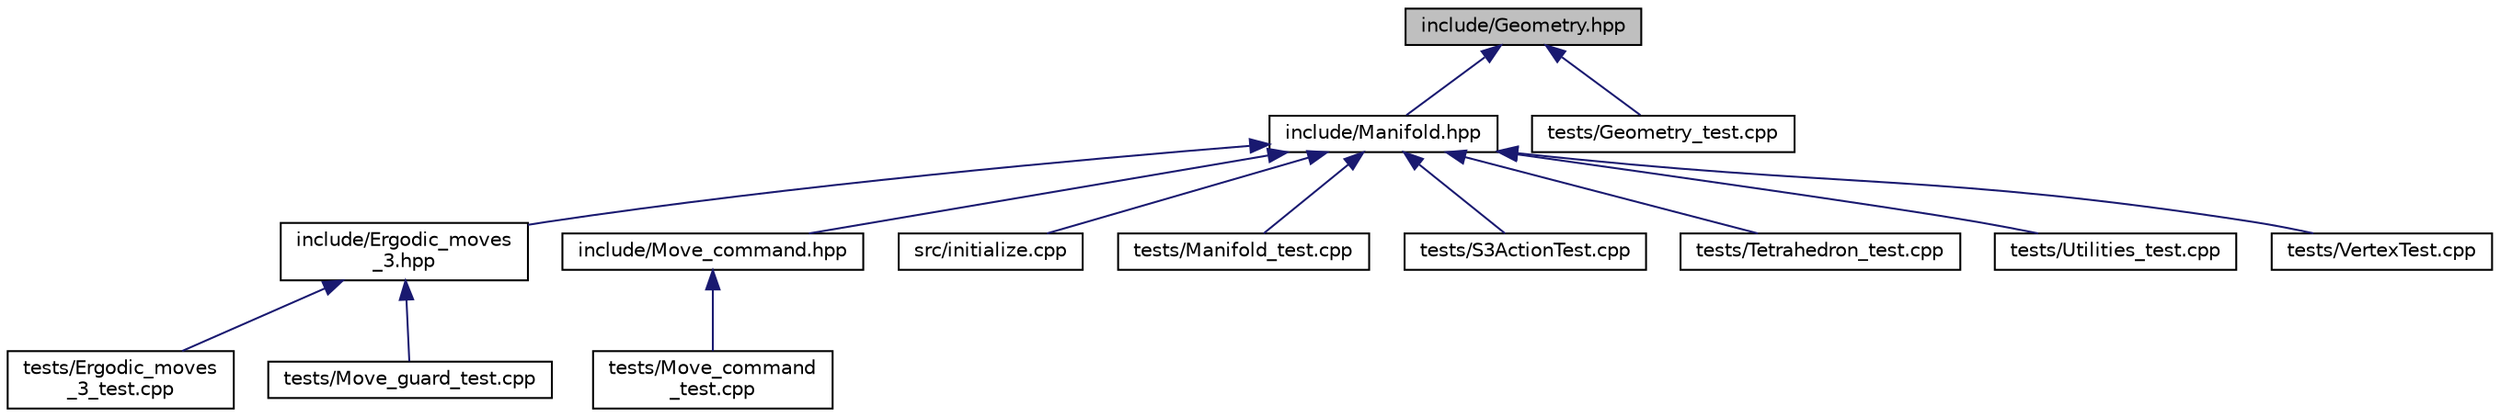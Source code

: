 digraph "include/Geometry.hpp"
{
 // LATEX_PDF_SIZE
  edge [fontname="Helvetica",fontsize="10",labelfontname="Helvetica",labelfontsize="10"];
  node [fontname="Helvetica",fontsize="10",shape=record];
  Node27 [label="include/Geometry.hpp",height=0.2,width=0.4,color="black", fillcolor="grey75", style="filled", fontcolor="black",tooltip="Data structures for geometry."];
  Node27 -> Node28 [dir="back",color="midnightblue",fontsize="10",style="solid",fontname="Helvetica"];
  Node28 [label="include/Manifold.hpp",height=0.2,width=0.4,color="black", fillcolor="white", style="filled",URL="$_manifold_8hpp.html",tooltip="Data structures for manifolds."];
  Node28 -> Node29 [dir="back",color="midnightblue",fontsize="10",style="solid",fontname="Helvetica"];
  Node29 [label="include/Ergodic_moves\l_3.hpp",height=0.2,width=0.4,color="black", fillcolor="white", style="filled",URL="$_ergodic__moves__3_8hpp.html",tooltip="Pachner moves on 2+1 dimensional foliated Delaunay triangulations."];
  Node29 -> Node30 [dir="back",color="midnightblue",fontsize="10",style="solid",fontname="Helvetica"];
  Node30 [label="tests/Ergodic_moves\l_3_test.cpp",height=0.2,width=0.4,color="black", fillcolor="white", style="filled",URL="$_ergodic__moves__3__test_8cpp.html",tooltip="Tests for ergodic moves on foliated triangulations."];
  Node29 -> Node31 [dir="back",color="midnightblue",fontsize="10",style="solid",fontname="Helvetica"];
  Node31 [label="tests/Move_guard_test.cpp",height=0.2,width=0.4,color="black", fillcolor="white", style="filled",URL="$_move__guard__test_8cpp.html",tooltip="Tests for MoveGuard RAII."];
  Node28 -> Node32 [dir="back",color="midnightblue",fontsize="10",style="solid",fontname="Helvetica"];
  Node32 [label="include/Move_command.hpp",height=0.2,width=0.4,color="black", fillcolor="white", style="filled",URL="$_move__command_8hpp.html",tooltip="Do ergodic moves using the Command pattern."];
  Node32 -> Node33 [dir="back",color="midnightblue",fontsize="10",style="solid",fontname="Helvetica"];
  Node33 [label="tests/Move_command\l_test.cpp",height=0.2,width=0.4,color="black", fillcolor="white", style="filled",URL="$_move__command__test_8cpp.html",tooltip="Tests for moves."];
  Node28 -> Node34 [dir="back",color="midnightblue",fontsize="10",style="solid",fontname="Helvetica"];
  Node34 [label="src/initialize.cpp",height=0.2,width=0.4,color="black", fillcolor="white", style="filled",URL="$initialize_8cpp.html",tooltip="Generates initial spacetimes."];
  Node28 -> Node35 [dir="back",color="midnightblue",fontsize="10",style="solid",fontname="Helvetica"];
  Node35 [label="tests/Manifold_test.cpp",height=0.2,width=0.4,color="black", fillcolor="white", style="filled",URL="$_manifold__test_8cpp_source.html",tooltip=" "];
  Node28 -> Node36 [dir="back",color="midnightblue",fontsize="10",style="solid",fontname="Helvetica"];
  Node36 [label="tests/S3ActionTest.cpp",height=0.2,width=0.4,color="black", fillcolor="white", style="filled",URL="$_s3_action_test_8cpp_source.html",tooltip=" "];
  Node28 -> Node37 [dir="back",color="midnightblue",fontsize="10",style="solid",fontname="Helvetica"];
  Node37 [label="tests/Tetrahedron_test.cpp",height=0.2,width=0.4,color="black", fillcolor="white", style="filled",URL="$_tetrahedron__test_8cpp_source.html",tooltip=" "];
  Node28 -> Node38 [dir="back",color="midnightblue",fontsize="10",style="solid",fontname="Helvetica"];
  Node38 [label="tests/Utilities_test.cpp",height=0.2,width=0.4,color="black", fillcolor="white", style="filled",URL="$_utilities__test_8cpp.html",tooltip="Tests on utility functions."];
  Node28 -> Node39 [dir="back",color="midnightblue",fontsize="10",style="solid",fontname="Helvetica"];
  Node39 [label="tests/VertexTest.cpp",height=0.2,width=0.4,color="black", fillcolor="white", style="filled",URL="$_vertex_test_8cpp_source.html",tooltip=" "];
  Node27 -> Node40 [dir="back",color="midnightblue",fontsize="10",style="solid",fontname="Helvetica"];
  Node40 [label="tests/Geometry_test.cpp",height=0.2,width=0.4,color="black", fillcolor="white", style="filled",URL="$_geometry__test_8cpp_source.html",tooltip=" "];
}
